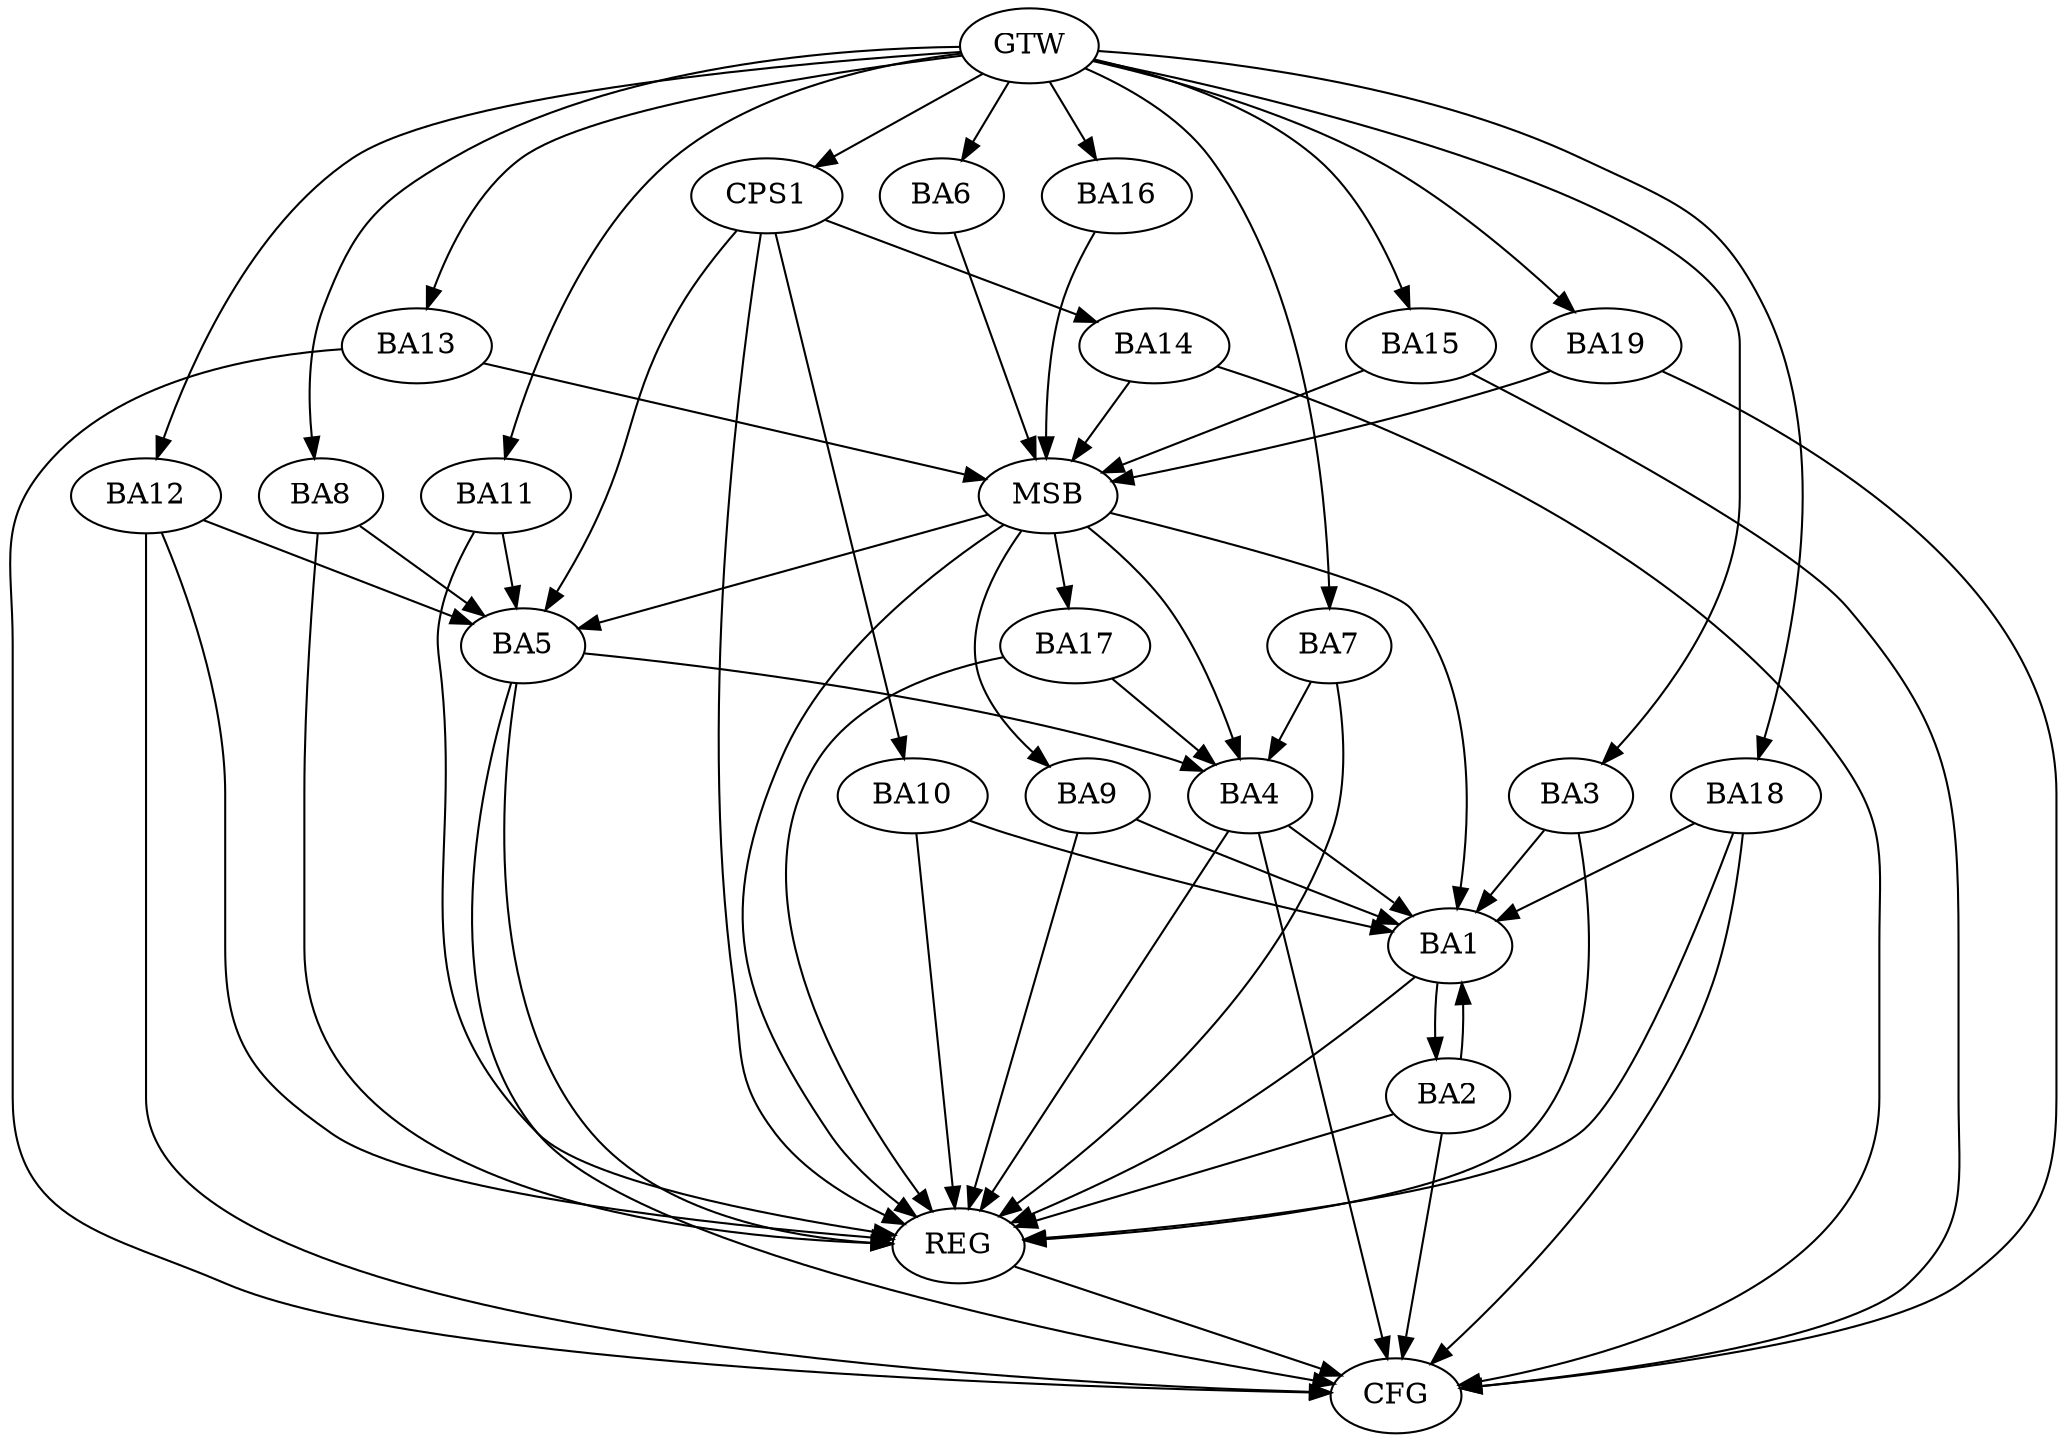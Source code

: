 strict digraph G {
  BA1 [ label="BA1" ];
  BA2 [ label="BA2" ];
  BA3 [ label="BA3" ];
  BA4 [ label="BA4" ];
  BA5 [ label="BA5" ];
  BA6 [ label="BA6" ];
  BA7 [ label="BA7" ];
  BA8 [ label="BA8" ];
  BA9 [ label="BA9" ];
  BA10 [ label="BA10" ];
  BA11 [ label="BA11" ];
  BA12 [ label="BA12" ];
  BA13 [ label="BA13" ];
  BA14 [ label="BA14" ];
  BA15 [ label="BA15" ];
  BA16 [ label="BA16" ];
  BA17 [ label="BA17" ];
  BA18 [ label="BA18" ];
  BA19 [ label="BA19" ];
  CPS1 [ label="CPS1" ];
  GTW [ label="GTW" ];
  REG [ label="REG" ];
  MSB [ label="MSB" ];
  CFG [ label="CFG" ];
  BA1 -> BA2;
  BA2 -> BA1;
  BA3 -> BA1;
  BA4 -> BA1;
  BA5 -> BA4;
  BA7 -> BA4;
  BA8 -> BA5;
  BA9 -> BA1;
  BA10 -> BA1;
  BA11 -> BA5;
  BA12 -> BA5;
  BA17 -> BA4;
  BA18 -> BA1;
  CPS1 -> BA10;
  CPS1 -> BA5;
  CPS1 -> BA14;
  GTW -> BA3;
  GTW -> BA6;
  GTW -> BA7;
  GTW -> BA8;
  GTW -> BA11;
  GTW -> BA12;
  GTW -> BA13;
  GTW -> BA15;
  GTW -> BA16;
  GTW -> BA18;
  GTW -> BA19;
  GTW -> CPS1;
  BA1 -> REG;
  BA2 -> REG;
  BA3 -> REG;
  BA4 -> REG;
  BA5 -> REG;
  BA7 -> REG;
  BA8 -> REG;
  BA9 -> REG;
  BA10 -> REG;
  BA11 -> REG;
  BA12 -> REG;
  BA17 -> REG;
  BA18 -> REG;
  CPS1 -> REG;
  BA6 -> MSB;
  MSB -> BA5;
  MSB -> REG;
  BA13 -> MSB;
  MSB -> BA4;
  BA14 -> MSB;
  BA15 -> MSB;
  MSB -> BA1;
  BA16 -> MSB;
  MSB -> BA9;
  BA19 -> MSB;
  MSB -> BA17;
  BA13 -> CFG;
  BA4 -> CFG;
  BA12 -> CFG;
  BA2 -> CFG;
  BA19 -> CFG;
  BA18 -> CFG;
  BA15 -> CFG;
  BA5 -> CFG;
  BA14 -> CFG;
  REG -> CFG;
}
